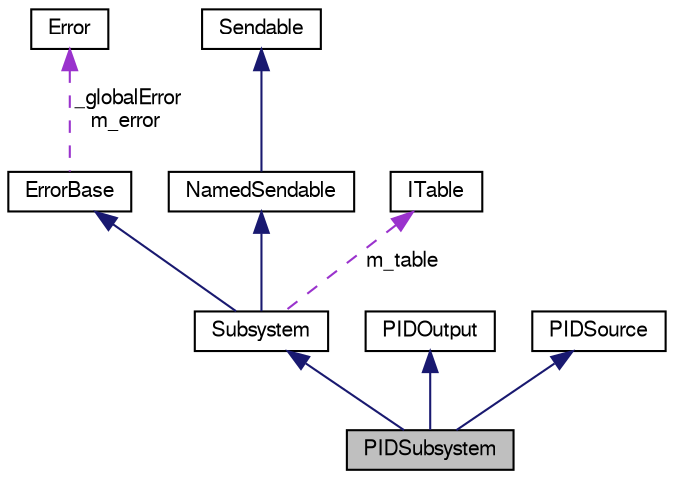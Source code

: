 digraph "PIDSubsystem"
{
  bgcolor="transparent";
  edge [fontname="FreeSans",fontsize="10",labelfontname="FreeSans",labelfontsize="10"];
  node [fontname="FreeSans",fontsize="10",shape=record];
  Node1 [label="PIDSubsystem",height=0.2,width=0.4,color="black", fillcolor="grey75", style="filled" fontcolor="black"];
  Node2 -> Node1 [dir="back",color="midnightblue",fontsize="10",style="solid",fontname="FreeSans"];
  Node2 [label="Subsystem",height=0.2,width=0.4,color="black",URL="$class_subsystem.html"];
  Node3 -> Node2 [dir="back",color="midnightblue",fontsize="10",style="solid",fontname="FreeSans"];
  Node3 [label="ErrorBase",height=0.2,width=0.4,color="black",URL="$class_error_base.html"];
  Node4 -> Node3 [dir="back",color="darkorchid3",fontsize="10",style="dashed",label=" _globalError\nm_error" ,fontname="FreeSans"];
  Node4 [label="Error",height=0.2,width=0.4,color="black",URL="$class_error.html"];
  Node5 -> Node2 [dir="back",color="midnightblue",fontsize="10",style="solid",fontname="FreeSans"];
  Node5 [label="NamedSendable",height=0.2,width=0.4,color="black",URL="$class_named_sendable.html"];
  Node6 -> Node5 [dir="back",color="midnightblue",fontsize="10",style="solid",fontname="FreeSans"];
  Node6 [label="Sendable",height=0.2,width=0.4,color="black",URL="$class_sendable.html"];
  Node7 -> Node2 [dir="back",color="darkorchid3",fontsize="10",style="dashed",label=" m_table" ,fontname="FreeSans"];
  Node7 [label="ITable",height=0.2,width=0.4,color="black",URL="$class_i_table.html"];
  Node8 -> Node1 [dir="back",color="midnightblue",fontsize="10",style="solid",fontname="FreeSans"];
  Node8 [label="PIDOutput",height=0.2,width=0.4,color="black",URL="$class_p_i_d_output.html"];
  Node9 -> Node1 [dir="back",color="midnightblue",fontsize="10",style="solid",fontname="FreeSans"];
  Node9 [label="PIDSource",height=0.2,width=0.4,color="black",URL="$class_p_i_d_source.html"];
}
